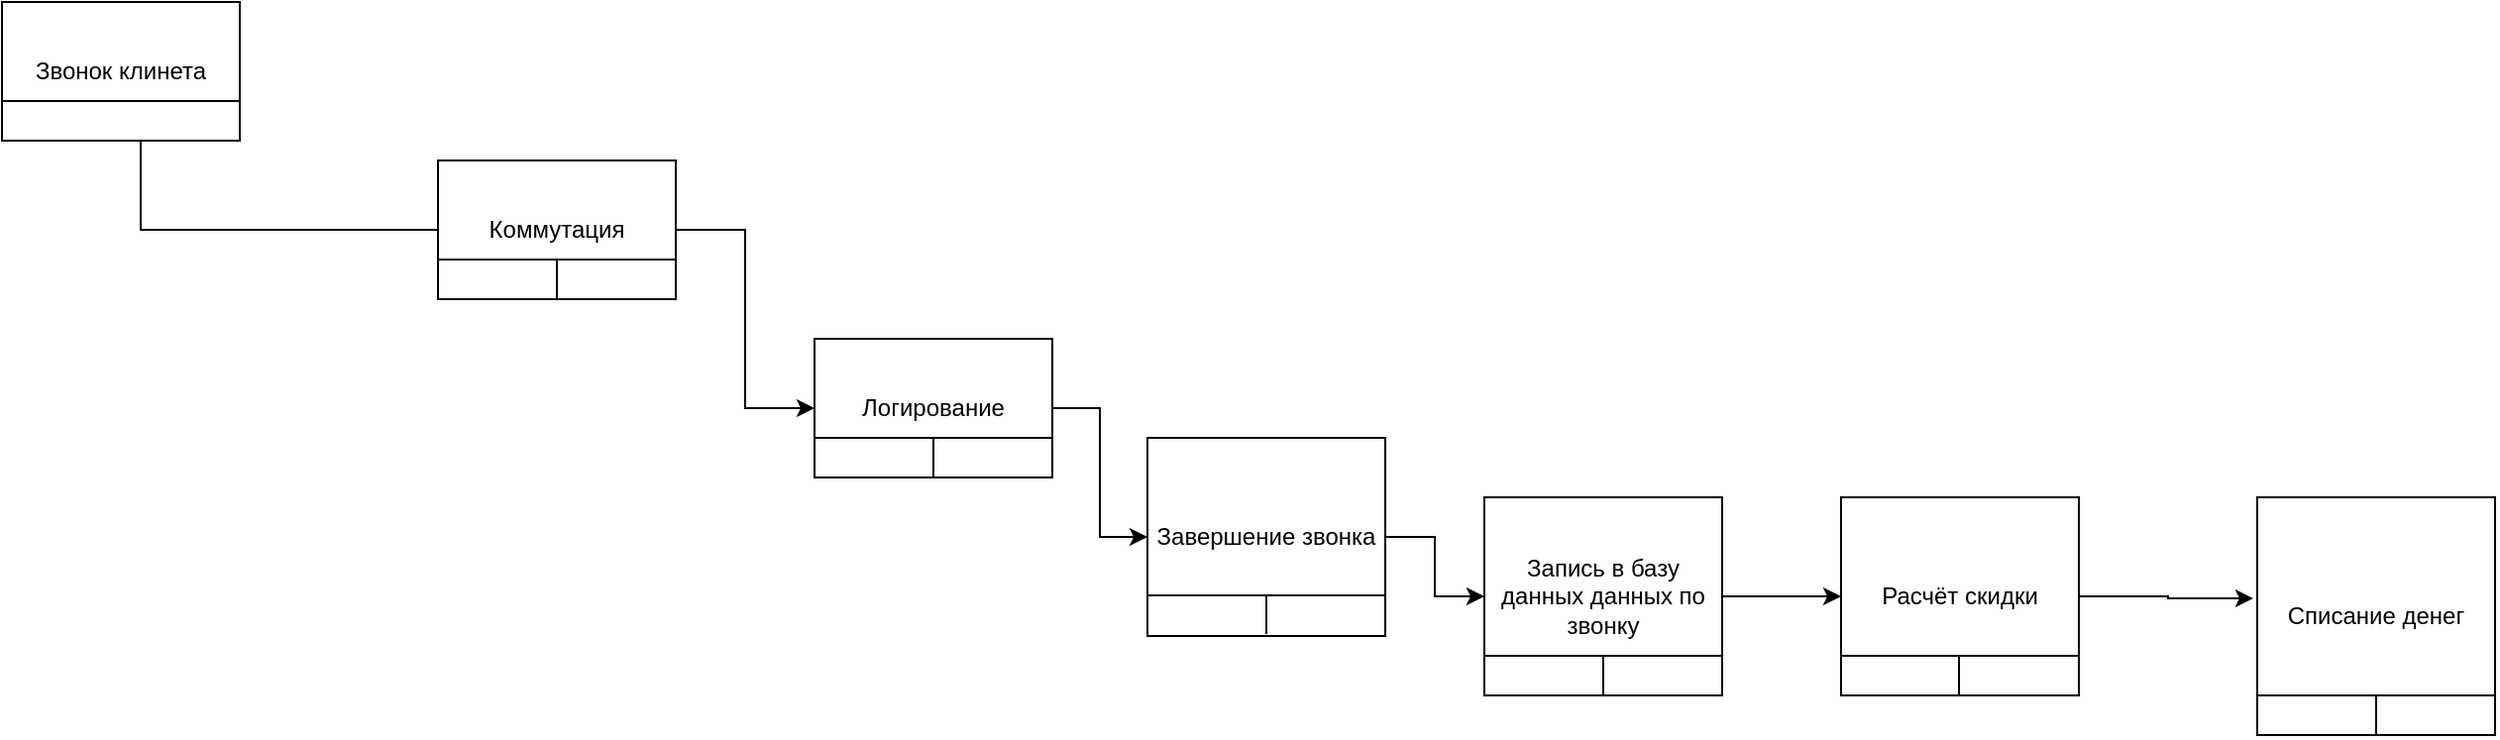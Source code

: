 <mxfile version="20.0.1" type="device"><diagram id="xTYmIFpU9UGN1bAXtBKC" name="Page-1"><mxGraphModel dx="2302" dy="1141" grid="1" gridSize="10" guides="1" tooltips="1" connect="1" arrows="1" fold="1" page="1" pageScale="1" pageWidth="827" pageHeight="1169" math="0" shadow="0"><root><mxCell id="0"/><mxCell id="1" parent="0"/><mxCell id="KaOoF4aQwYxQH0laT9T5-1" value="Звонок клинета" style="rounded=0;whiteSpace=wrap;html=1;" vertex="1" parent="1"><mxGeometry x="380" y="60" width="120" height="70" as="geometry"/></mxCell><mxCell id="KaOoF4aQwYxQH0laT9T5-2" value="" style="endArrow=none;html=1;rounded=0;" edge="1" parent="1"><mxGeometry width="50" height="50" relative="1" as="geometry"><mxPoint x="380" y="110" as="sourcePoint"/><mxPoint x="500" y="110" as="targetPoint"/></mxGeometry></mxCell><mxCell id="KaOoF4aQwYxQH0laT9T5-3" style="edgeStyle=orthogonalEdgeStyle;rounded=0;orthogonalLoop=1;jettySize=auto;html=1;entryX=0;entryY=0.5;entryDx=0;entryDy=0;" edge="1" parent="1" source="KaOoF4aQwYxQH0laT9T5-4" target="KaOoF4aQwYxQH0laT9T5-8"><mxGeometry relative="1" as="geometry"/></mxCell><mxCell id="KaOoF4aQwYxQH0laT9T5-4" value="Коммутация" style="rounded=0;whiteSpace=wrap;html=1;" vertex="1" parent="1"><mxGeometry x="600" y="140" width="120" height="70" as="geometry"/></mxCell><mxCell id="KaOoF4aQwYxQH0laT9T5-5" value="" style="endArrow=none;html=1;rounded=0;" edge="1" parent="1"><mxGeometry width="50" height="50" relative="1" as="geometry"><mxPoint x="600" y="190" as="sourcePoint"/><mxPoint x="720" y="190" as="targetPoint"/><Array as="points"><mxPoint x="666" y="190"/></Array></mxGeometry></mxCell><mxCell id="KaOoF4aQwYxQH0laT9T5-6" value="" style="endArrow=none;html=1;rounded=0;" edge="1" parent="1"><mxGeometry width="50" height="50" relative="1" as="geometry"><mxPoint x="660" y="210" as="sourcePoint"/><mxPoint x="660" y="190" as="targetPoint"/></mxGeometry></mxCell><mxCell id="KaOoF4aQwYxQH0laT9T5-7" style="edgeStyle=orthogonalEdgeStyle;rounded=0;orthogonalLoop=1;jettySize=auto;html=1;" edge="1" parent="1" source="KaOoF4aQwYxQH0laT9T5-8" target="KaOoF4aQwYxQH0laT9T5-38"><mxGeometry relative="1" as="geometry"/></mxCell><mxCell id="KaOoF4aQwYxQH0laT9T5-8" value="Логирование" style="rounded=0;whiteSpace=wrap;html=1;" vertex="1" parent="1"><mxGeometry x="790" y="230" width="120" height="70" as="geometry"/></mxCell><mxCell id="KaOoF4aQwYxQH0laT9T5-9" value="" style="endArrow=none;html=1;rounded=0;" edge="1" parent="1"><mxGeometry width="50" height="50" relative="1" as="geometry"><mxPoint x="790" y="280" as="sourcePoint"/><mxPoint x="910" y="280" as="targetPoint"/><Array as="points"><mxPoint x="856" y="280"/></Array></mxGeometry></mxCell><mxCell id="KaOoF4aQwYxQH0laT9T5-10" value="" style="endArrow=none;html=1;rounded=0;" edge="1" parent="1"><mxGeometry width="50" height="50" relative="1" as="geometry"><mxPoint x="850" y="300" as="sourcePoint"/><mxPoint x="850" y="280" as="targetPoint"/></mxGeometry></mxCell><mxCell id="KaOoF4aQwYxQH0laT9T5-11" value="" style="endArrow=none;html=1;rounded=0;" edge="1" parent="1" source="KaOoF4aQwYxQH0laT9T5-4"><mxGeometry width="50" height="50" relative="1" as="geometry"><mxPoint x="580" y="180" as="sourcePoint"/><mxPoint x="450" y="130" as="targetPoint"/><Array as="points"><mxPoint x="450" y="175"/></Array></mxGeometry></mxCell><mxCell id="KaOoF4aQwYxQH0laT9T5-51" style="edgeStyle=orthogonalEdgeStyle;rounded=0;orthogonalLoop=1;jettySize=auto;html=1;entryX=0;entryY=0.5;entryDx=0;entryDy=0;" edge="1" parent="1" source="KaOoF4aQwYxQH0laT9T5-13" target="KaOoF4aQwYxQH0laT9T5-47"><mxGeometry relative="1" as="geometry"/></mxCell><mxCell id="KaOoF4aQwYxQH0laT9T5-13" value="Запись в базу данных данных по звонку" style="rounded=0;whiteSpace=wrap;html=1;" vertex="1" parent="1"><mxGeometry x="1128" y="310" width="120" height="100" as="geometry"/></mxCell><mxCell id="KaOoF4aQwYxQH0laT9T5-14" value="" style="endArrow=none;html=1;rounded=0;" edge="1" parent="1"><mxGeometry width="50" height="50" relative="1" as="geometry"><mxPoint x="1128" y="390" as="sourcePoint"/><mxPoint x="1248" y="390" as="targetPoint"/><Array as="points"><mxPoint x="1194" y="390"/></Array></mxGeometry></mxCell><mxCell id="KaOoF4aQwYxQH0laT9T5-15" value="" style="endArrow=none;html=1;rounded=0;" edge="1" parent="1"><mxGeometry width="50" height="50" relative="1" as="geometry"><mxPoint x="1188" y="410" as="sourcePoint"/><mxPoint x="1188" y="390" as="targetPoint"/></mxGeometry></mxCell><mxCell id="KaOoF4aQwYxQH0laT9T5-37" style="edgeStyle=orthogonalEdgeStyle;rounded=0;orthogonalLoop=1;jettySize=auto;html=1;entryX=0;entryY=0.5;entryDx=0;entryDy=0;" edge="1" parent="1" source="KaOoF4aQwYxQH0laT9T5-38" target="KaOoF4aQwYxQH0laT9T5-13"><mxGeometry relative="1" as="geometry"/></mxCell><mxCell id="KaOoF4aQwYxQH0laT9T5-38" value="Завершение звонка" style="rounded=0;whiteSpace=wrap;html=1;" vertex="1" parent="1"><mxGeometry x="958" y="280" width="120" height="100" as="geometry"/></mxCell><mxCell id="KaOoF4aQwYxQH0laT9T5-39" value="" style="endArrow=none;html=1;rounded=0;" edge="1" parent="1"><mxGeometry width="50" height="50" relative="1" as="geometry"><mxPoint x="958" y="359.5" as="sourcePoint"/><mxPoint x="1078" y="359.5" as="targetPoint"/><Array as="points"><mxPoint x="1024" y="359.5"/></Array></mxGeometry></mxCell><mxCell id="KaOoF4aQwYxQH0laT9T5-40" value="" style="endArrow=none;html=1;rounded=0;" edge="1" parent="1"><mxGeometry width="50" height="50" relative="1" as="geometry"><mxPoint x="1018" y="379" as="sourcePoint"/><mxPoint x="1018" y="359" as="targetPoint"/></mxGeometry></mxCell><mxCell id="KaOoF4aQwYxQH0laT9T5-52" style="edgeStyle=orthogonalEdgeStyle;rounded=0;orthogonalLoop=1;jettySize=auto;html=1;entryX=-0.017;entryY=0.425;entryDx=0;entryDy=0;entryPerimeter=0;" edge="1" parent="1" source="KaOoF4aQwYxQH0laT9T5-47" target="KaOoF4aQwYxQH0laT9T5-29"><mxGeometry relative="1" as="geometry"/></mxCell><mxCell id="KaOoF4aQwYxQH0laT9T5-47" value="Расчёт скидки" style="rounded=0;whiteSpace=wrap;html=1;" vertex="1" parent="1"><mxGeometry x="1308" y="310" width="120" height="100" as="geometry"/></mxCell><mxCell id="KaOoF4aQwYxQH0laT9T5-48" value="" style="endArrow=none;html=1;rounded=0;" edge="1" parent="1"><mxGeometry width="50" height="50" relative="1" as="geometry"><mxPoint x="1308" y="390" as="sourcePoint"/><mxPoint x="1428" y="390" as="targetPoint"/><Array as="points"><mxPoint x="1374" y="390"/></Array></mxGeometry></mxCell><mxCell id="KaOoF4aQwYxQH0laT9T5-49" value="" style="endArrow=none;html=1;rounded=0;" edge="1" parent="1"><mxGeometry width="50" height="50" relative="1" as="geometry"><mxPoint x="1367.5" y="410" as="sourcePoint"/><mxPoint x="1367.5" y="390" as="targetPoint"/></mxGeometry></mxCell><mxCell id="KaOoF4aQwYxQH0laT9T5-50" value="" style="group" vertex="1" connectable="0" parent="1"><mxGeometry x="1518" y="310" width="120" height="120" as="geometry"/></mxCell><mxCell id="KaOoF4aQwYxQH0laT9T5-29" value="Списание денег" style="rounded=0;whiteSpace=wrap;html=1;" vertex="1" parent="KaOoF4aQwYxQH0laT9T5-50"><mxGeometry width="120" height="120" as="geometry"/></mxCell><mxCell id="KaOoF4aQwYxQH0laT9T5-30" value="" style="endArrow=none;html=1;rounded=0;" edge="1" parent="KaOoF4aQwYxQH0laT9T5-50"><mxGeometry width="50" height="50" relative="1" as="geometry"><mxPoint y="100" as="sourcePoint"/><mxPoint x="120" y="100" as="targetPoint"/><Array as="points"><mxPoint x="66" y="100"/></Array></mxGeometry></mxCell><mxCell id="KaOoF4aQwYxQH0laT9T5-31" value="" style="endArrow=none;html=1;rounded=0;" edge="1" parent="KaOoF4aQwYxQH0laT9T5-50"><mxGeometry width="50" height="50" relative="1" as="geometry"><mxPoint x="60" y="120" as="sourcePoint"/><mxPoint x="60" y="100" as="targetPoint"/></mxGeometry></mxCell></root></mxGraphModel></diagram></mxfile>